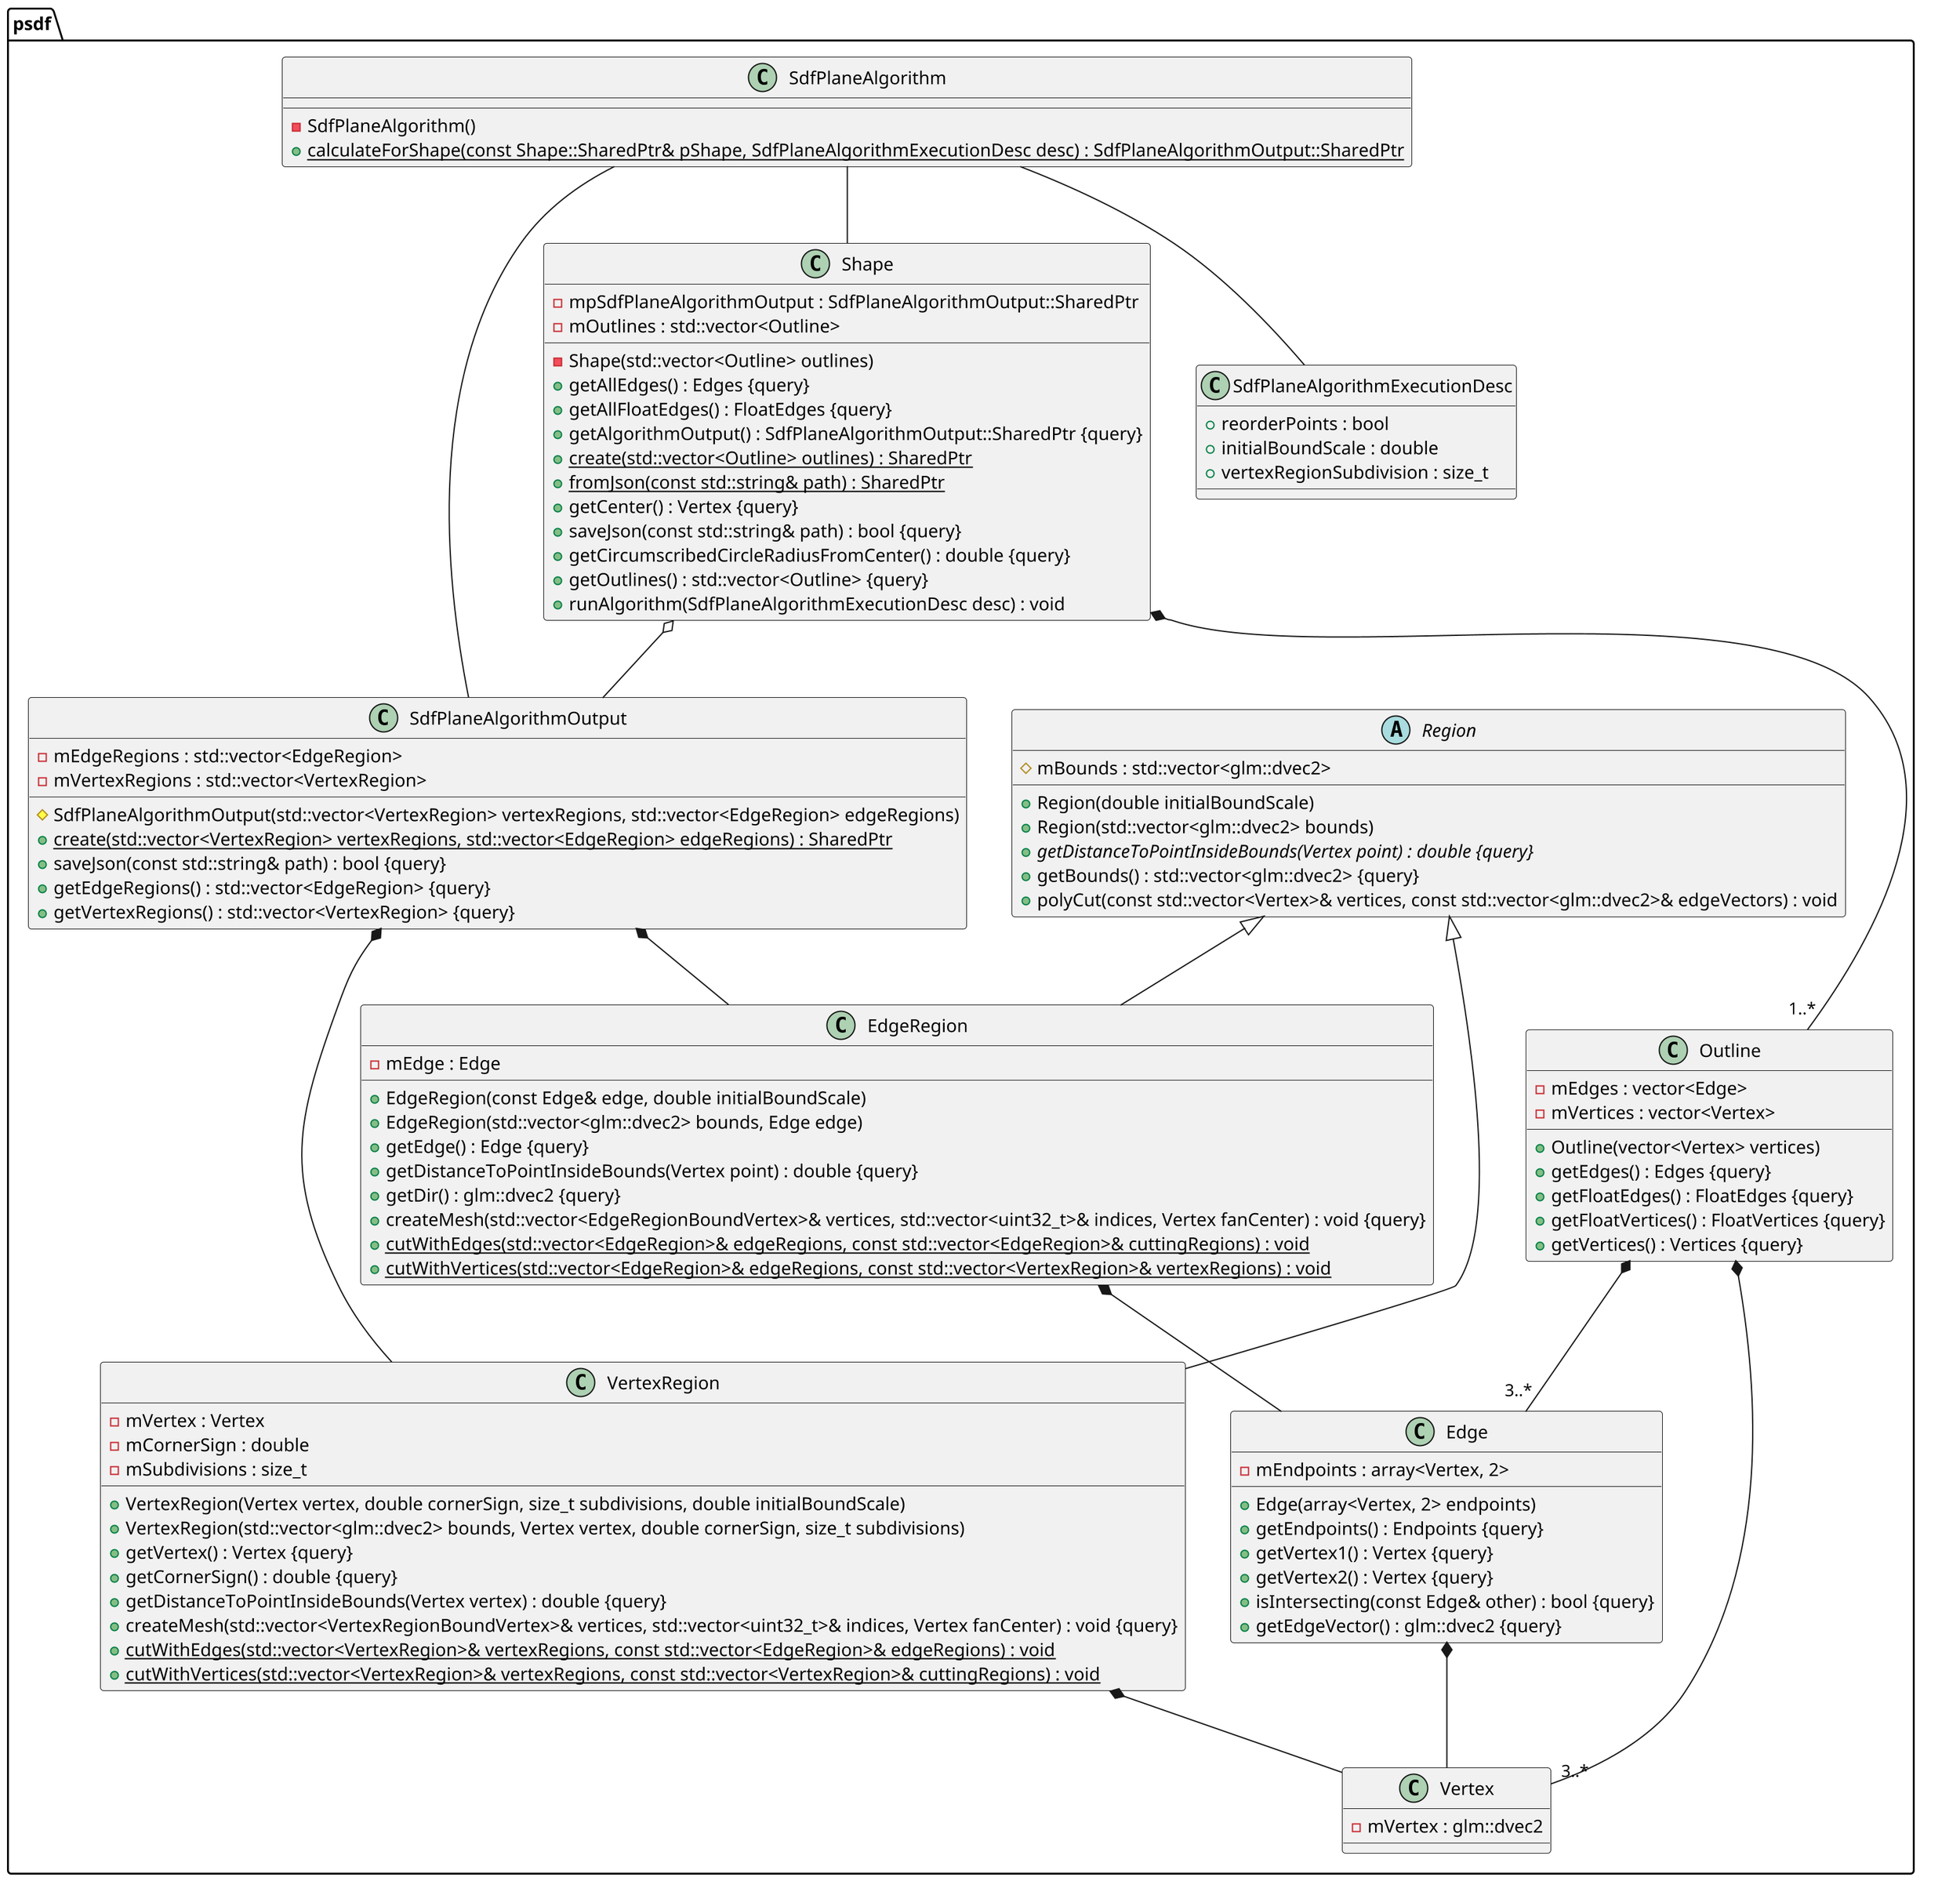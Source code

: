 @startuml

scale 2


namespace psdf {
	class Edge {
		+Edge(array<Vertex, 2> endpoints)
		+getEndpoints() : Endpoints {query}
		+getVertex1() : Vertex {query}
		+getVertex2() : Vertex {query}
		-mEndpoints : array<Vertex, 2>
		+isIntersecting(const Edge& other) : bool {query}
		+getEdgeVector() : glm::dvec2 {query}
	}

	class EdgeRegion {
		+EdgeRegion(const Edge& edge, double initialBoundScale)
		+EdgeRegion(std::vector<glm::dvec2> bounds, Edge edge)
		+getEdge() : Edge {query}
		-mEdge : Edge
		+getDistanceToPointInsideBounds(Vertex point) : double {query}
		+getDir() : glm::dvec2 {query}
		+createMesh(std::vector<EdgeRegionBoundVertex>& vertices, std::vector<uint32_t>& indices, Vertex fanCenter) : void {query}
		+{static} cutWithEdges(std::vector<EdgeRegion>& edgeRegions, const std::vector<EdgeRegion>& cuttingRegions) : void
		+{static} cutWithVertices(std::vector<EdgeRegion>& edgeRegions, const std::vector<VertexRegion>& vertexRegions) : void
	}

	class Outline {
		+Outline(vector<Vertex> vertices)
		+getEdges() : Edges {query}
		+getFloatEdges() : FloatEdges {query}
		+getFloatVertices() : FloatVertices {query}
		+getVertices() : Vertices {query}
		-mEdges : vector<Edge>
		-mVertices : vector<Vertex>
	}

	abstract class Region {
		+Region(double initialBoundScale)
		+Region(std::vector<glm::dvec2> bounds)
		+{abstract} getDistanceToPointInsideBounds(Vertex point) : double {query}
		+getBounds() : std::vector<glm::dvec2> {query}
		#mBounds : std::vector<glm::dvec2>
		+polyCut(const std::vector<Vertex>& vertices, const std::vector<glm::dvec2>& edgeVectors) : void
	}

	class SdfPlaneAlgorithm {
		-SdfPlaneAlgorithm()
		+{static} calculateForShape(const Shape::SharedPtr& pShape, SdfPlaneAlgorithmExecutionDesc desc) : SdfPlaneAlgorithmOutput::SharedPtr
	}

	class SdfPlaneAlgorithmOutput {
		#SdfPlaneAlgorithmOutput(std::vector<VertexRegion> vertexRegions, std::vector<EdgeRegion> edgeRegions)
		+{static} create(std::vector<VertexRegion> vertexRegions, std::vector<EdgeRegion> edgeRegions) : SharedPtr
		+saveJson(const std::string& path) : bool {query}
		+getEdgeRegions() : std::vector<EdgeRegion> {query}
		-mEdgeRegions : std::vector<EdgeRegion>
		+getVertexRegions() : std::vector<VertexRegion> {query}
		-mVertexRegions : std::vector<VertexRegion>
	}

	class Shape {
		-Shape(std::vector<Outline> outlines)
		+getAllEdges() : Edges {query}
		+getAllFloatEdges() : FloatEdges {query}
		+getAlgorithmOutput() : SdfPlaneAlgorithmOutput::SharedPtr {query}
		-mpSdfPlaneAlgorithmOutput : SdfPlaneAlgorithmOutput::SharedPtr
		+{static} create(std::vector<Outline> outlines) : SharedPtr
		+{static} fromJson(const std::string& path) : SharedPtr
		+getCenter() : Vertex {query}
		+saveJson(const std::string& path) : bool {query}
		+getCircumscribedCircleRadiusFromCenter() : double {query}
		+getOutlines() : std::vector<Outline> {query}
		-mOutlines : std::vector<Outline>
		+runAlgorithm(SdfPlaneAlgorithmExecutionDesc desc) : void
	}

	class Vertex {
		-mVertex : glm::dvec2
	}

	class VertexRegion {
		+VertexRegion(Vertex vertex, double cornerSign, size_t subdivisions, double initialBoundScale)
		+VertexRegion(std::vector<glm::dvec2> bounds, Vertex vertex, double cornerSign, size_t subdivisions)
		+getVertex() : Vertex {query}
		-mVertex : Vertex
		+getCornerSign() : double {query}
		+getDistanceToPointInsideBounds(Vertex vertex) : double {query}
		-mCornerSign : double
		-mSubdivisions : size_t
		+createMesh(std::vector<VertexRegionBoundVertex>& vertices, std::vector<uint32_t>& indices, Vertex fanCenter) : void {query}
		+{static} cutWithEdges(std::vector<VertexRegion>& vertexRegions, const std::vector<EdgeRegion>& edgeRegions) : void
		+{static} cutWithVertices(std::vector<VertexRegion>& vertexRegions, const std::vector<VertexRegion>& cuttingRegions) : void
	}
	class SdfPlaneAlgorithmExecutionDesc {
		+reorderPoints : bool
		+initialBoundScale : double
		+vertexRegionSubdivision : size_t
	}
}


psdf.Region <|-- psdf.EdgeRegion
psdf.Region <|-- psdf.VertexRegion

psdf.Edge *-- psdf.Vertex
psdf.EdgeRegion *-- psdf.Edge
psdf.Outline *-- "3..*" psdf.Edge
psdf.Outline *-- "3..*" psdf.Vertex
psdf.SdfPlaneAlgorithmOutput *-- psdf.EdgeRegion
psdf.SdfPlaneAlgorithmOutput *--- psdf.VertexRegion
psdf.Shape *-- "1..*" psdf.Outline
psdf.Shape o-- psdf.SdfPlaneAlgorithmOutput
psdf.VertexRegion *-- psdf.Vertex

psdf.SdfPlaneAlgorithm -- psdf.Shape
psdf.SdfPlaneAlgorithm -- psdf.SdfPlaneAlgorithmOutput
psdf.SdfPlaneAlgorithm -- psdf.SdfPlaneAlgorithmExecutionDesc


@enduml

